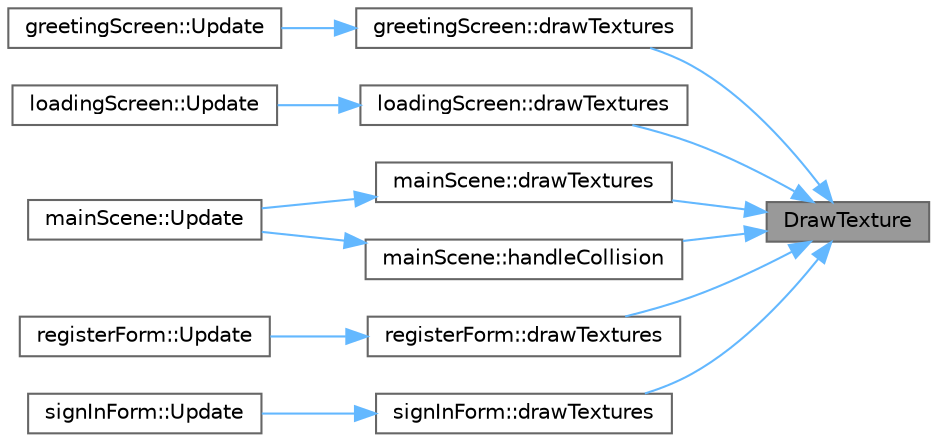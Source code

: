 digraph "DrawTexture"
{
 // INTERACTIVE_SVG=YES
 // LATEX_PDF_SIZE
  bgcolor="transparent";
  edge [fontname=Helvetica,fontsize=10,labelfontname=Helvetica,labelfontsize=10];
  node [fontname=Helvetica,fontsize=10,shape=box,height=0.2,width=0.4];
  rankdir="RL";
  Node1 [label="DrawTexture",height=0.2,width=0.4,color="gray40", fillcolor="grey60", style="filled", fontcolor="black",tooltip=" "];
  Node1 -> Node2 [dir="back",color="steelblue1",style="solid"];
  Node2 [label="greetingScreen::drawTextures",height=0.2,width=0.4,color="grey40", fillcolor="white", style="filled",URL="$classgreeting_screen.html#a8043c4fe97ab39e32653496df8672200",tooltip=" "];
  Node2 -> Node3 [dir="back",color="steelblue1",style="solid"];
  Node3 [label="greetingScreen::Update",height=0.2,width=0.4,color="grey40", fillcolor="white", style="filled",URL="$classgreeting_screen.html#af758ab844dd9b304be462281b90222e8",tooltip=" "];
  Node1 -> Node4 [dir="back",color="steelblue1",style="solid"];
  Node4 [label="loadingScreen::drawTextures",height=0.2,width=0.4,color="grey40", fillcolor="white", style="filled",URL="$classloading_screen.html#a6dd001bf4a86f7483b36d10ccd992090",tooltip=" "];
  Node4 -> Node5 [dir="back",color="steelblue1",style="solid"];
  Node5 [label="loadingScreen::Update",height=0.2,width=0.4,color="grey40", fillcolor="white", style="filled",URL="$classloading_screen.html#ac6c85ccc4df946975d979e69b32d49dd",tooltip=" "];
  Node1 -> Node6 [dir="back",color="steelblue1",style="solid"];
  Node6 [label="mainScene::drawTextures",height=0.2,width=0.4,color="grey40", fillcolor="white", style="filled",URL="$classmain_scene.html#a55274d3499717f189a865246356ee387",tooltip=" "];
  Node6 -> Node7 [dir="back",color="steelblue1",style="solid"];
  Node7 [label="mainScene::Update",height=0.2,width=0.4,color="grey40", fillcolor="white", style="filled",URL="$classmain_scene.html#a462b45f1597dfe7e83d76ea085d9cbf7",tooltip=" "];
  Node1 -> Node8 [dir="back",color="steelblue1",style="solid"];
  Node8 [label="registerForm::drawTextures",height=0.2,width=0.4,color="grey40", fillcolor="white", style="filled",URL="$classregister_form.html#a8e167e7cc5a8f4aaa1779e82f68fcfd9",tooltip=" "];
  Node8 -> Node9 [dir="back",color="steelblue1",style="solid"];
  Node9 [label="registerForm::Update",height=0.2,width=0.4,color="grey40", fillcolor="white", style="filled",URL="$classregister_form.html#a550f3b9c17c6aaef5861bb00d1378bda",tooltip=" "];
  Node1 -> Node10 [dir="back",color="steelblue1",style="solid"];
  Node10 [label="signInForm::drawTextures",height=0.2,width=0.4,color="grey40", fillcolor="white", style="filled",URL="$classsign_in_form.html#acdabd5d8afa8ae52227c7a76f6667bb4",tooltip=" "];
  Node10 -> Node11 [dir="back",color="steelblue1",style="solid"];
  Node11 [label="signInForm::Update",height=0.2,width=0.4,color="grey40", fillcolor="white", style="filled",URL="$classsign_in_form.html#aa4a5117e37796f44a6dca571772ebf5b",tooltip=" "];
  Node1 -> Node12 [dir="back",color="steelblue1",style="solid"];
  Node12 [label="mainScene::handleCollision",height=0.2,width=0.4,color="grey40", fillcolor="white", style="filled",URL="$classmain_scene.html#aebec5a62094b208b19630d6a1f365cad",tooltip=" "];
  Node12 -> Node7 [dir="back",color="steelblue1",style="solid"];
}
